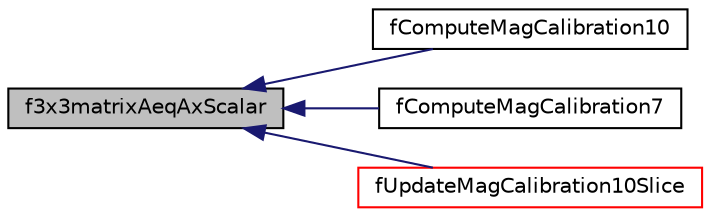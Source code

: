 digraph "f3x3matrixAeqAxScalar"
{
  edge [fontname="Helvetica",fontsize="10",labelfontname="Helvetica",labelfontsize="10"];
  node [fontname="Helvetica",fontsize="10",shape=record];
  rankdir="LR";
  Node1 [label="f3x3matrixAeqAxScalar",height=0.2,width=0.4,color="black", fillcolor="grey75", style="filled", fontcolor="black"];
  Node1 -> Node2 [dir="back",color="midnightblue",fontsize="10",style="solid",fontname="Helvetica"];
  Node2 [label="fComputeMagCalibration10",height=0.2,width=0.4,color="black", fillcolor="white", style="filled",URL="$magnetic_8c.html#aee45330512ed09a377b969fa229a2d45"];
  Node1 -> Node3 [dir="back",color="midnightblue",fontsize="10",style="solid",fontname="Helvetica"];
  Node3 [label="fComputeMagCalibration7",height=0.2,width=0.4,color="black", fillcolor="white", style="filled",URL="$magnetic_8c.html#a25f3c141e543b477ed0885f38d9beda3"];
  Node1 -> Node4 [dir="back",color="midnightblue",fontsize="10",style="solid",fontname="Helvetica"];
  Node4 [label="fUpdateMagCalibration10Slice",height=0.2,width=0.4,color="red", fillcolor="white", style="filled",URL="$magnetic_8h.html#a51818fe46836eeda49b9da097725b49a"];
}
